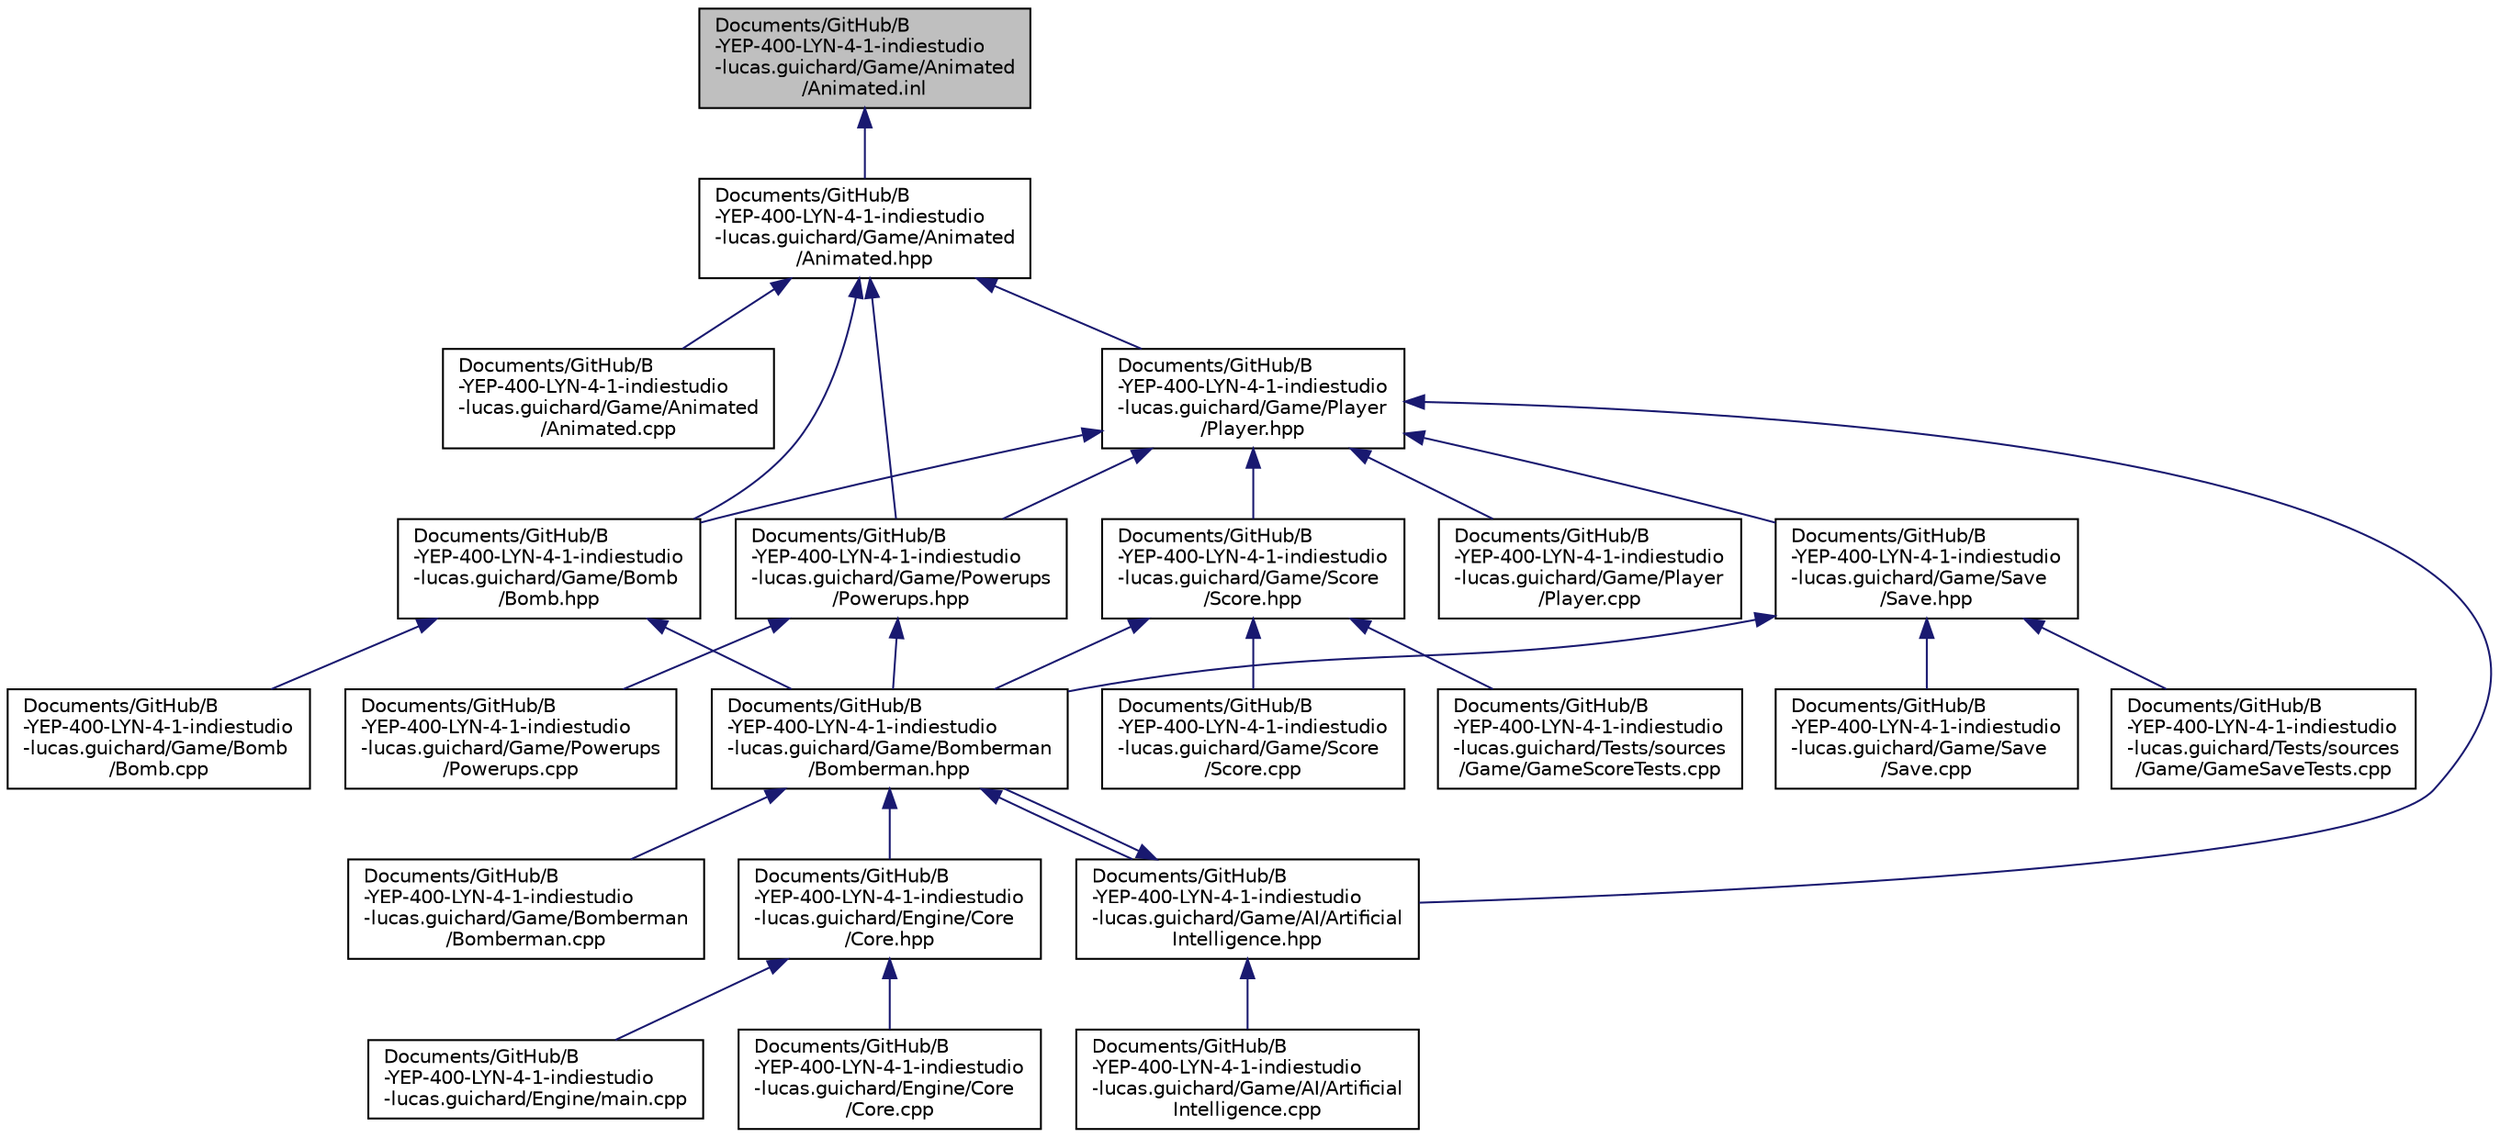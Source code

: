 digraph "Documents/GitHub/B-YEP-400-LYN-4-1-indiestudio-lucas.guichard/Game/Animated/Animated.inl"
{
 // LATEX_PDF_SIZE
  edge [fontname="Helvetica",fontsize="10",labelfontname="Helvetica",labelfontsize="10"];
  node [fontname="Helvetica",fontsize="10",shape=record];
  Node1 [label="Documents/GitHub/B\l-YEP-400-LYN-4-1-indiestudio\l-lucas.guichard/Game/Animated\l/Animated.inl",height=0.2,width=0.4,color="black", fillcolor="grey75", style="filled", fontcolor="black",tooltip=" "];
  Node1 -> Node2 [dir="back",color="midnightblue",fontsize="10",style="solid",fontname="Helvetica"];
  Node2 [label="Documents/GitHub/B\l-YEP-400-LYN-4-1-indiestudio\l-lucas.guichard/Game/Animated\l/Animated.hpp",height=0.2,width=0.4,color="black", fillcolor="white", style="filled",URL="$_animated_8hpp.html",tooltip=" "];
  Node2 -> Node3 [dir="back",color="midnightblue",fontsize="10",style="solid",fontname="Helvetica"];
  Node3 [label="Documents/GitHub/B\l-YEP-400-LYN-4-1-indiestudio\l-lucas.guichard/Game/Animated\l/Animated.cpp",height=0.2,width=0.4,color="black", fillcolor="white", style="filled",URL="$_animated_8cpp.html",tooltip=" "];
  Node2 -> Node4 [dir="back",color="midnightblue",fontsize="10",style="solid",fontname="Helvetica"];
  Node4 [label="Documents/GitHub/B\l-YEP-400-LYN-4-1-indiestudio\l-lucas.guichard/Game/Bomb\l/Bomb.hpp",height=0.2,width=0.4,color="black", fillcolor="white", style="filled",URL="$_bomb_8hpp.html",tooltip=" "];
  Node4 -> Node5 [dir="back",color="midnightblue",fontsize="10",style="solid",fontname="Helvetica"];
  Node5 [label="Documents/GitHub/B\l-YEP-400-LYN-4-1-indiestudio\l-lucas.guichard/Game/Bomb\l/Bomb.cpp",height=0.2,width=0.4,color="black", fillcolor="white", style="filled",URL="$_bomb_8cpp.html",tooltip=" "];
  Node4 -> Node6 [dir="back",color="midnightblue",fontsize="10",style="solid",fontname="Helvetica"];
  Node6 [label="Documents/GitHub/B\l-YEP-400-LYN-4-1-indiestudio\l-lucas.guichard/Game/Bomberman\l/Bomberman.hpp",height=0.2,width=0.4,color="black", fillcolor="white", style="filled",URL="$_bomberman_8hpp.html",tooltip=" "];
  Node6 -> Node7 [dir="back",color="midnightblue",fontsize="10",style="solid",fontname="Helvetica"];
  Node7 [label="Documents/GitHub/B\l-YEP-400-LYN-4-1-indiestudio\l-lucas.guichard/Engine/Core\l/Core.hpp",height=0.2,width=0.4,color="black", fillcolor="white", style="filled",URL="$_core_8hpp.html",tooltip=" "];
  Node7 -> Node8 [dir="back",color="midnightblue",fontsize="10",style="solid",fontname="Helvetica"];
  Node8 [label="Documents/GitHub/B\l-YEP-400-LYN-4-1-indiestudio\l-lucas.guichard/Engine/Core\l/Core.cpp",height=0.2,width=0.4,color="black", fillcolor="white", style="filled",URL="$_core_8cpp.html",tooltip=" "];
  Node7 -> Node9 [dir="back",color="midnightblue",fontsize="10",style="solid",fontname="Helvetica"];
  Node9 [label="Documents/GitHub/B\l-YEP-400-LYN-4-1-indiestudio\l-lucas.guichard/Engine/main.cpp",height=0.2,width=0.4,color="black", fillcolor="white", style="filled",URL="$main_8cpp.html",tooltip=" "];
  Node6 -> Node10 [dir="back",color="midnightblue",fontsize="10",style="solid",fontname="Helvetica"];
  Node10 [label="Documents/GitHub/B\l-YEP-400-LYN-4-1-indiestudio\l-lucas.guichard/Game/AI/Artificial\lIntelligence.hpp",height=0.2,width=0.4,color="black", fillcolor="white", style="filled",URL="$_artificial_intelligence_8hpp.html",tooltip=" "];
  Node10 -> Node11 [dir="back",color="midnightblue",fontsize="10",style="solid",fontname="Helvetica"];
  Node11 [label="Documents/GitHub/B\l-YEP-400-LYN-4-1-indiestudio\l-lucas.guichard/Game/AI/Artificial\lIntelligence.cpp",height=0.2,width=0.4,color="black", fillcolor="white", style="filled",URL="$_artificial_intelligence_8cpp.html",tooltip=" "];
  Node10 -> Node6 [dir="back",color="midnightblue",fontsize="10",style="solid",fontname="Helvetica"];
  Node6 -> Node12 [dir="back",color="midnightblue",fontsize="10",style="solid",fontname="Helvetica"];
  Node12 [label="Documents/GitHub/B\l-YEP-400-LYN-4-1-indiestudio\l-lucas.guichard/Game/Bomberman\l/Bomberman.cpp",height=0.2,width=0.4,color="black", fillcolor="white", style="filled",URL="$_bomberman_8cpp.html",tooltip=" "];
  Node2 -> Node13 [dir="back",color="midnightblue",fontsize="10",style="solid",fontname="Helvetica"];
  Node13 [label="Documents/GitHub/B\l-YEP-400-LYN-4-1-indiestudio\l-lucas.guichard/Game/Player\l/Player.hpp",height=0.2,width=0.4,color="black", fillcolor="white", style="filled",URL="$_game_2_player_2_player_8hpp.html",tooltip=" "];
  Node13 -> Node10 [dir="back",color="midnightblue",fontsize="10",style="solid",fontname="Helvetica"];
  Node13 -> Node4 [dir="back",color="midnightblue",fontsize="10",style="solid",fontname="Helvetica"];
  Node13 -> Node14 [dir="back",color="midnightblue",fontsize="10",style="solid",fontname="Helvetica"];
  Node14 [label="Documents/GitHub/B\l-YEP-400-LYN-4-1-indiestudio\l-lucas.guichard/Game/Player\l/Player.cpp",height=0.2,width=0.4,color="black", fillcolor="white", style="filled",URL="$_game_2_player_2_player_8cpp.html",tooltip=" "];
  Node13 -> Node15 [dir="back",color="midnightblue",fontsize="10",style="solid",fontname="Helvetica"];
  Node15 [label="Documents/GitHub/B\l-YEP-400-LYN-4-1-indiestudio\l-lucas.guichard/Game/Powerups\l/Powerups.hpp",height=0.2,width=0.4,color="black", fillcolor="white", style="filled",URL="$_powerups_8hpp.html",tooltip=" "];
  Node15 -> Node6 [dir="back",color="midnightblue",fontsize="10",style="solid",fontname="Helvetica"];
  Node15 -> Node16 [dir="back",color="midnightblue",fontsize="10",style="solid",fontname="Helvetica"];
  Node16 [label="Documents/GitHub/B\l-YEP-400-LYN-4-1-indiestudio\l-lucas.guichard/Game/Powerups\l/Powerups.cpp",height=0.2,width=0.4,color="black", fillcolor="white", style="filled",URL="$_powerups_8cpp.html",tooltip=" "];
  Node13 -> Node17 [dir="back",color="midnightblue",fontsize="10",style="solid",fontname="Helvetica"];
  Node17 [label="Documents/GitHub/B\l-YEP-400-LYN-4-1-indiestudio\l-lucas.guichard/Game/Save\l/Save.hpp",height=0.2,width=0.4,color="black", fillcolor="white", style="filled",URL="$_save_8hpp.html",tooltip=" "];
  Node17 -> Node6 [dir="back",color="midnightblue",fontsize="10",style="solid",fontname="Helvetica"];
  Node17 -> Node18 [dir="back",color="midnightblue",fontsize="10",style="solid",fontname="Helvetica"];
  Node18 [label="Documents/GitHub/B\l-YEP-400-LYN-4-1-indiestudio\l-lucas.guichard/Game/Save\l/Save.cpp",height=0.2,width=0.4,color="black", fillcolor="white", style="filled",URL="$_save_8cpp.html",tooltip=" "];
  Node17 -> Node19 [dir="back",color="midnightblue",fontsize="10",style="solid",fontname="Helvetica"];
  Node19 [label="Documents/GitHub/B\l-YEP-400-LYN-4-1-indiestudio\l-lucas.guichard/Tests/sources\l/Game/GameSaveTests.cpp",height=0.2,width=0.4,color="black", fillcolor="white", style="filled",URL="$_game_save_tests_8cpp.html",tooltip=" "];
  Node13 -> Node20 [dir="back",color="midnightblue",fontsize="10",style="solid",fontname="Helvetica"];
  Node20 [label="Documents/GitHub/B\l-YEP-400-LYN-4-1-indiestudio\l-lucas.guichard/Game/Score\l/Score.hpp",height=0.2,width=0.4,color="black", fillcolor="white", style="filled",URL="$_score_8hpp.html",tooltip=" "];
  Node20 -> Node6 [dir="back",color="midnightblue",fontsize="10",style="solid",fontname="Helvetica"];
  Node20 -> Node21 [dir="back",color="midnightblue",fontsize="10",style="solid",fontname="Helvetica"];
  Node21 [label="Documents/GitHub/B\l-YEP-400-LYN-4-1-indiestudio\l-lucas.guichard/Game/Score\l/Score.cpp",height=0.2,width=0.4,color="black", fillcolor="white", style="filled",URL="$_score_8cpp.html",tooltip=" "];
  Node20 -> Node22 [dir="back",color="midnightblue",fontsize="10",style="solid",fontname="Helvetica"];
  Node22 [label="Documents/GitHub/B\l-YEP-400-LYN-4-1-indiestudio\l-lucas.guichard/Tests/sources\l/Game/GameScoreTests.cpp",height=0.2,width=0.4,color="black", fillcolor="white", style="filled",URL="$_game_score_tests_8cpp.html",tooltip=" "];
  Node2 -> Node15 [dir="back",color="midnightblue",fontsize="10",style="solid",fontname="Helvetica"];
}
